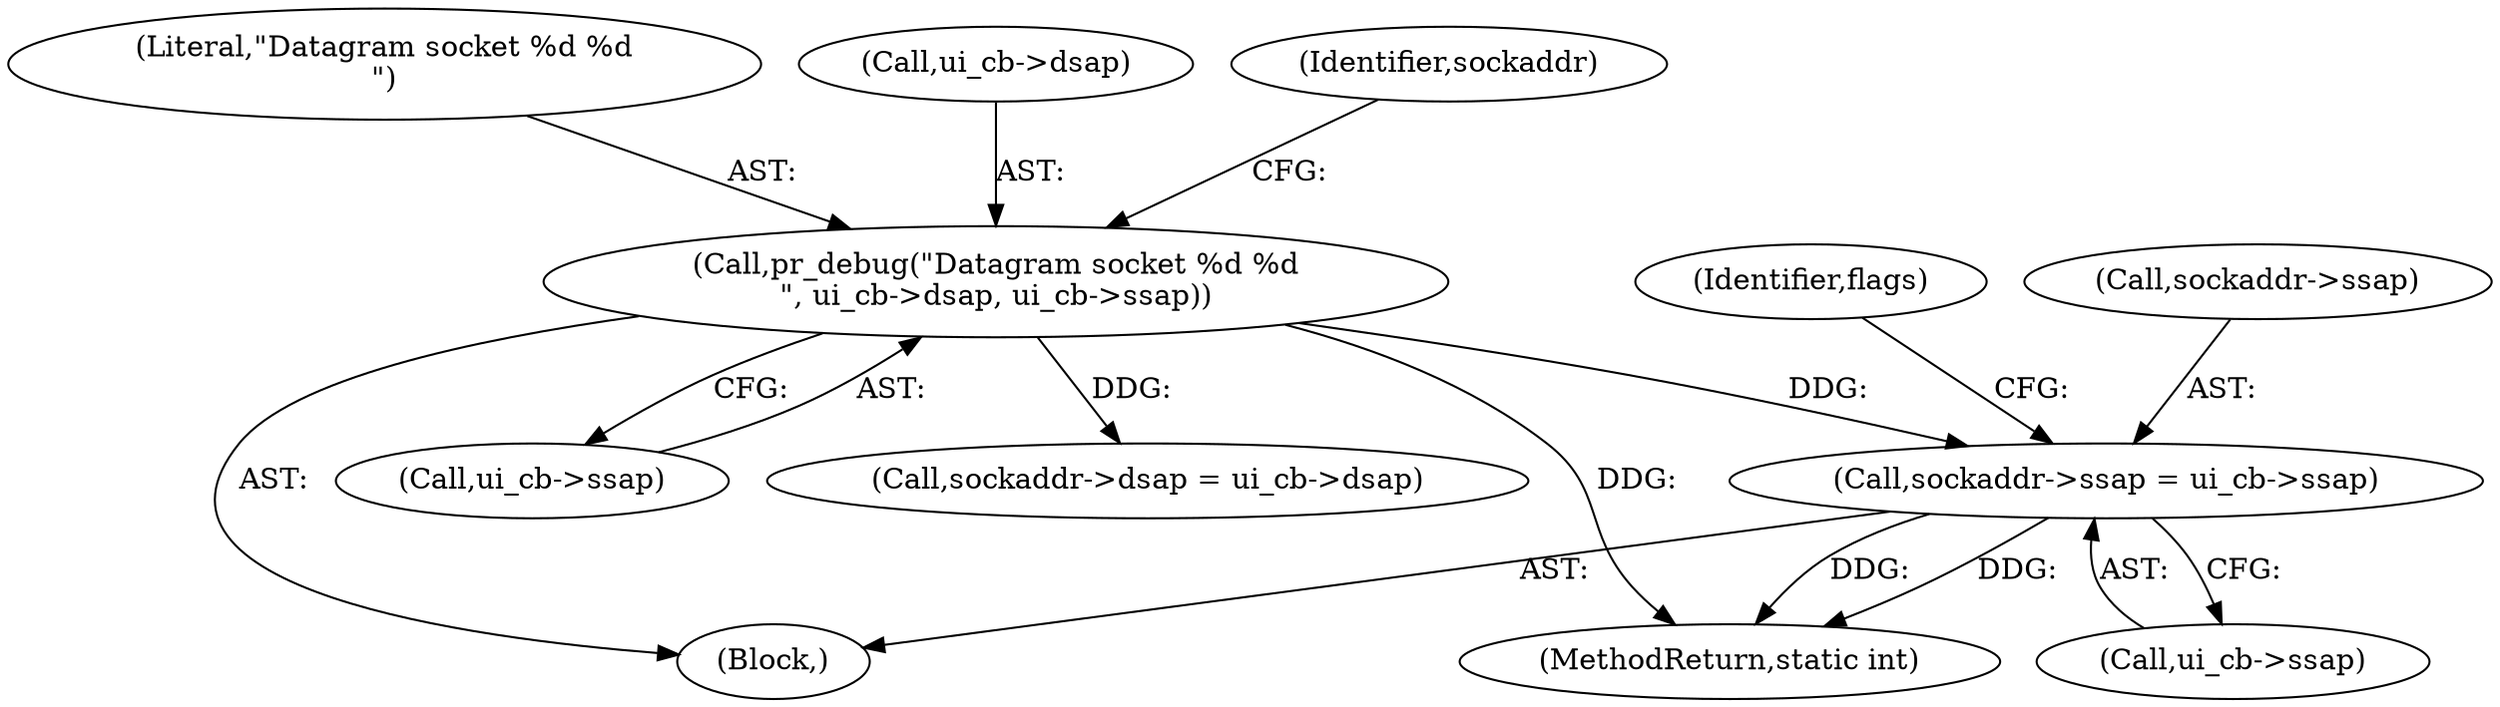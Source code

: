 digraph "0_linux_d26d6504f23e803824e8ebd14e52d4fc0a0b09cb@pointer" {
"1000295" [label="(Call,sockaddr->ssap = ui_cb->ssap)"];
"1000264" [label="(Call,pr_debug(\"Datagram socket %d %d\n\", ui_cb->dsap, ui_cb->ssap))"];
"1000360" [label="(MethodReturn,static int)"];
"1000265" [label="(Literal,\"Datagram socket %d %d\n\")"];
"1000244" [label="(Block,)"];
"1000266" [label="(Call,ui_cb->dsap)"];
"1000273" [label="(Identifier,sockaddr)"];
"1000305" [label="(Identifier,flags)"];
"1000288" [label="(Call,sockaddr->dsap = ui_cb->dsap)"];
"1000264" [label="(Call,pr_debug(\"Datagram socket %d %d\n\", ui_cb->dsap, ui_cb->ssap))"];
"1000299" [label="(Call,ui_cb->ssap)"];
"1000269" [label="(Call,ui_cb->ssap)"];
"1000296" [label="(Call,sockaddr->ssap)"];
"1000295" [label="(Call,sockaddr->ssap = ui_cb->ssap)"];
"1000295" -> "1000244"  [label="AST: "];
"1000295" -> "1000299"  [label="CFG: "];
"1000296" -> "1000295"  [label="AST: "];
"1000299" -> "1000295"  [label="AST: "];
"1000305" -> "1000295"  [label="CFG: "];
"1000295" -> "1000360"  [label="DDG: "];
"1000295" -> "1000360"  [label="DDG: "];
"1000264" -> "1000295"  [label="DDG: "];
"1000264" -> "1000244"  [label="AST: "];
"1000264" -> "1000269"  [label="CFG: "];
"1000265" -> "1000264"  [label="AST: "];
"1000266" -> "1000264"  [label="AST: "];
"1000269" -> "1000264"  [label="AST: "];
"1000273" -> "1000264"  [label="CFG: "];
"1000264" -> "1000360"  [label="DDG: "];
"1000264" -> "1000288"  [label="DDG: "];
}
